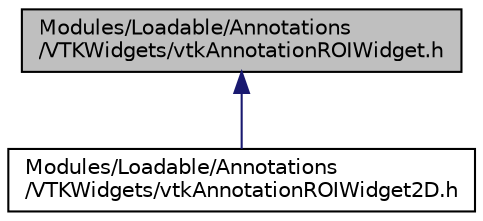 digraph "Modules/Loadable/Annotations/VTKWidgets/vtkAnnotationROIWidget.h"
{
  bgcolor="transparent";
  edge [fontname="Helvetica",fontsize="10",labelfontname="Helvetica",labelfontsize="10"];
  node [fontname="Helvetica",fontsize="10",shape=record];
  Node3 [label="Modules/Loadable/Annotations\l/VTKWidgets/vtkAnnotationROIWidget.h",height=0.2,width=0.4,color="black", fillcolor="grey75", style="filled", fontcolor="black"];
  Node3 -> Node4 [dir="back",color="midnightblue",fontsize="10",style="solid",fontname="Helvetica"];
  Node4 [label="Modules/Loadable/Annotations\l/VTKWidgets/vtkAnnotationROIWidget2D.h",height=0.2,width=0.4,color="black",URL="$vtkAnnotationROIWidget2D_8h.html"];
}
